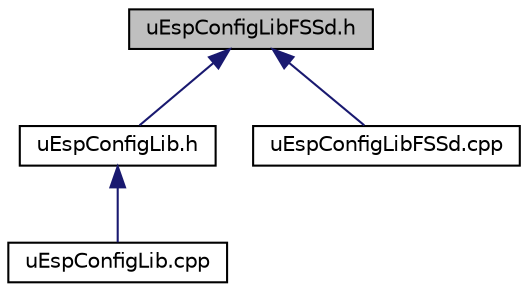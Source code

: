 digraph "uEspConfigLibFSSd.h"
{
 // LATEX_PDF_SIZE
  edge [fontname="Helvetica",fontsize="10",labelfontname="Helvetica",labelfontsize="10"];
  node [fontname="Helvetica",fontsize="10",shape=record];
  Node1 [label="uEspConfigLibFSSd.h",height=0.2,width=0.4,color="black", fillcolor="grey75", style="filled", fontcolor="black",tooltip=" "];
  Node1 -> Node2 [dir="back",color="midnightblue",fontsize="10",style="solid",fontname="Helvetica"];
  Node2 [label="uEspConfigLib.h",height=0.2,width=0.4,color="black", fillcolor="white", style="filled",URL="$uEspConfigLib_8h.html",tooltip=" "];
  Node2 -> Node3 [dir="back",color="midnightblue",fontsize="10",style="solid",fontname="Helvetica"];
  Node3 [label="uEspConfigLib.cpp",height=0.2,width=0.4,color="black", fillcolor="white", style="filled",URL="$uEspConfigLib_8cpp.html",tooltip=" "];
  Node1 -> Node4 [dir="back",color="midnightblue",fontsize="10",style="solid",fontname="Helvetica"];
  Node4 [label="uEspConfigLibFSSd.cpp",height=0.2,width=0.4,color="black", fillcolor="white", style="filled",URL="$uEspConfigLibFSSd_8cpp.html",tooltip=" "];
}
